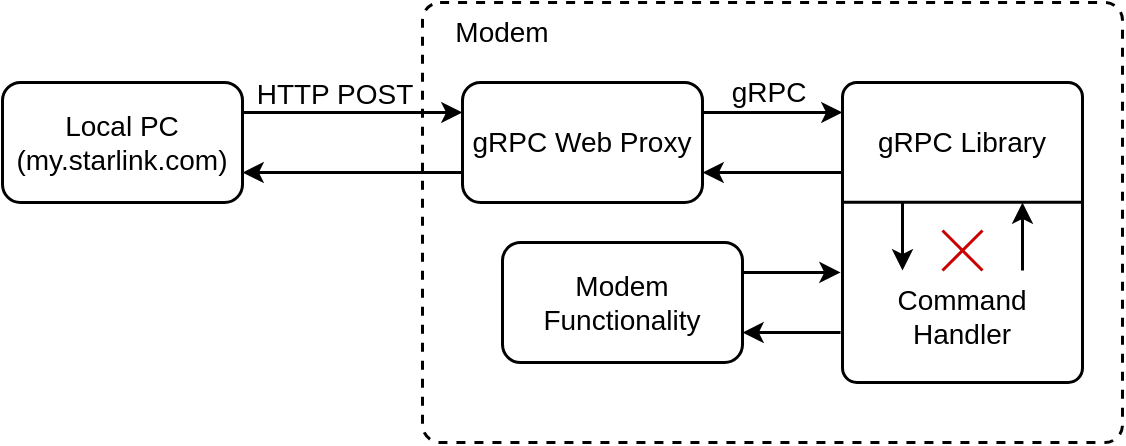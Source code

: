 <mxfile version="20.6.1" type="device"><diagram id="kPO8DqhDdS2w2q7FTMM9" name="Page-1"><mxGraphModel dx="1377" dy="808" grid="1" gridSize="10" guides="1" tooltips="1" connect="1" arrows="1" fold="1" page="1" pageScale="1" pageWidth="1169" pageHeight="827" math="0" shadow="0"><root><mxCell id="0"/><mxCell id="1" parent="0"/><mxCell id="712wQPdQTwfeN4XbYHFb-10" value="" style="rounded=1;whiteSpace=wrap;html=1;sketch=0;container=1;recursiveResize=0;arcSize=4;dashed=1;fontSize=14;strokeWidth=1.5;" vertex="1" parent="1"><mxGeometry x="330" y="300" width="350" height="220" as="geometry"/></mxCell><mxCell id="712wQPdQTwfeN4XbYHFb-22" style="edgeStyle=orthogonalEdgeStyle;rounded=0;orthogonalLoop=1;jettySize=auto;html=1;exitX=1;exitY=0.25;exitDx=0;exitDy=0;entryX=0;entryY=0;entryDx=0;entryDy=0;strokeWidth=1.5;fontFamily=Helvetica;fontSize=14;endArrow=classic;endFill=1;" edge="1" parent="712wQPdQTwfeN4XbYHFb-10" source="712wQPdQTwfeN4XbYHFb-6" target="712wQPdQTwfeN4XbYHFb-21"><mxGeometry relative="1" as="geometry"><Array as="points"><mxPoint x="190" y="55"/><mxPoint x="190" y="55"/></Array></mxGeometry></mxCell><mxCell id="712wQPdQTwfeN4XbYHFb-27" value="gRPC" style="edgeLabel;html=1;align=center;verticalAlign=middle;resizable=0;points=[];fontSize=14;fontFamily=Helvetica;labelBackgroundColor=none;" vertex="1" connectable="0" parent="712wQPdQTwfeN4XbYHFb-22"><mxGeometry x="-0.008" relative="1" as="geometry"><mxPoint x="-2" y="-10" as="offset"/></mxGeometry></mxCell><mxCell id="712wQPdQTwfeN4XbYHFb-6" value="gRPC Web Proxy" style="rounded=1;whiteSpace=wrap;html=1;sketch=0;fontSize=14;strokeWidth=1.5;" vertex="1" parent="712wQPdQTwfeN4XbYHFb-10"><mxGeometry x="20" y="40" width="120" height="60" as="geometry"/></mxCell><mxCell id="712wQPdQTwfeN4XbYHFb-15" value="Modem" style="text;html=1;strokeColor=none;fillColor=none;align=center;verticalAlign=middle;whiteSpace=wrap;rounded=0;dashed=1;sketch=0;fontSize=14;strokeWidth=1.5;" vertex="1" parent="712wQPdQTwfeN4XbYHFb-10"><mxGeometry x="10" width="60" height="30" as="geometry"/></mxCell><mxCell id="712wQPdQTwfeN4XbYHFb-24" style="edgeStyle=orthogonalEdgeStyle;rounded=0;orthogonalLoop=1;jettySize=auto;html=1;exitX=0;exitY=1;exitDx=0;exitDy=0;entryX=1;entryY=0.75;entryDx=0;entryDy=0;strokeWidth=1.5;fontFamily=Helvetica;fontSize=14;endArrow=classic;endFill=1;" edge="1" parent="712wQPdQTwfeN4XbYHFb-10" source="712wQPdQTwfeN4XbYHFb-21" target="712wQPdQTwfeN4XbYHFb-6"><mxGeometry relative="1" as="geometry"><Array as="points"><mxPoint x="180" y="85"/><mxPoint x="180" y="85"/></Array></mxGeometry></mxCell><mxCell id="712wQPdQTwfeN4XbYHFb-26" value="" style="group" vertex="1" connectable="0" parent="712wQPdQTwfeN4XbYHFb-10"><mxGeometry x="210" y="40" width="120" height="150" as="geometry"/></mxCell><mxCell id="712wQPdQTwfeN4XbYHFb-8" value="&lt;br&gt;&lt;br&gt;&lt;br&gt;&lt;br&gt;&lt;br&gt;Command&lt;br&gt;Handler" style="rounded=1;whiteSpace=wrap;html=1;fontSize=14;strokeWidth=1.5;arcSize=6;" vertex="1" parent="712wQPdQTwfeN4XbYHFb-26"><mxGeometry width="120" height="150" as="geometry"/></mxCell><mxCell id="712wQPdQTwfeN4XbYHFb-21" value="gRPC Library" style="text;html=1;strokeColor=none;fillColor=none;align=center;verticalAlign=middle;whiteSpace=wrap;rounded=0;dashed=1;sketch=0;strokeWidth=1.5;fontFamily=Helvetica;fontSize=14;" vertex="1" parent="712wQPdQTwfeN4XbYHFb-26"><mxGeometry y="15" width="120" height="30" as="geometry"/></mxCell><mxCell id="712wQPdQTwfeN4XbYHFb-20" value="" style="endArrow=none;html=1;rounded=0;fontFamily=FoundrySterling-Book;fontSize=14;exitX=-0.001;exitY=0.399;exitDx=0;exitDy=0;exitPerimeter=0;entryX=0.999;entryY=0.399;entryDx=0;entryDy=0;entryPerimeter=0;strokeWidth=1.5;" edge="1" parent="712wQPdQTwfeN4XbYHFb-26" source="712wQPdQTwfeN4XbYHFb-8" target="712wQPdQTwfeN4XbYHFb-8"><mxGeometry width="50" height="50" relative="1" as="geometry"><mxPoint x="180" y="90" as="sourcePoint"/><mxPoint x="230" y="40" as="targetPoint"/></mxGeometry></mxCell><mxCell id="712wQPdQTwfeN4XbYHFb-29" value="" style="endArrow=classic;html=1;rounded=0;strokeWidth=1.5;fontFamily=Helvetica;fontSize=14;" edge="1" parent="712wQPdQTwfeN4XbYHFb-26"><mxGeometry width="50" height="50" relative="1" as="geometry"><mxPoint x="90" y="94" as="sourcePoint"/><mxPoint x="90" y="60" as="targetPoint"/></mxGeometry></mxCell><mxCell id="712wQPdQTwfeN4XbYHFb-28" value="" style="endArrow=classic;html=1;rounded=0;strokeWidth=1.5;fontFamily=Helvetica;fontSize=14;" edge="1" parent="712wQPdQTwfeN4XbYHFb-26"><mxGeometry width="50" height="50" relative="1" as="geometry"><mxPoint x="30" y="60" as="sourcePoint"/><mxPoint x="30" y="94" as="targetPoint"/></mxGeometry></mxCell><mxCell id="712wQPdQTwfeN4XbYHFb-33" value="" style="group" vertex="1" connectable="0" parent="712wQPdQTwfeN4XbYHFb-26"><mxGeometry x="50" y="74" width="20" height="20" as="geometry"/></mxCell><mxCell id="712wQPdQTwfeN4XbYHFb-30" value="" style="endArrow=none;html=1;rounded=0;strokeWidth=1.5;fontFamily=Helvetica;fontSize=14;strokeColor=#CC0000;" edge="1" parent="712wQPdQTwfeN4XbYHFb-33"><mxGeometry width="50" height="50" relative="1" as="geometry"><mxPoint as="sourcePoint"/><mxPoint x="20" y="20" as="targetPoint"/></mxGeometry></mxCell><mxCell id="712wQPdQTwfeN4XbYHFb-31" value="" style="endArrow=none;html=1;rounded=0;strokeWidth=1.5;fontFamily=Helvetica;fontSize=14;strokeColor=#CC0000;" edge="1" parent="712wQPdQTwfeN4XbYHFb-33"><mxGeometry width="50" height="50" relative="1" as="geometry"><mxPoint y="20" as="sourcePoint"/><mxPoint x="20" as="targetPoint"/></mxGeometry></mxCell><mxCell id="712wQPdQTwfeN4XbYHFb-36" style="edgeStyle=orthogonalEdgeStyle;rounded=0;orthogonalLoop=1;jettySize=auto;html=1;exitX=1;exitY=0.25;exitDx=0;exitDy=0;entryX=-0.008;entryY=0.633;entryDx=0;entryDy=0;entryPerimeter=0;strokeColor=#000000;strokeWidth=1.5;fontFamily=Helvetica;fontSize=14;endArrow=classic;endFill=1;" edge="1" parent="712wQPdQTwfeN4XbYHFb-10" source="712wQPdQTwfeN4XbYHFb-34" target="712wQPdQTwfeN4XbYHFb-8"><mxGeometry relative="1" as="geometry"/></mxCell><mxCell id="712wQPdQTwfeN4XbYHFb-34" value="Modem Functionality" style="rounded=1;whiteSpace=wrap;html=1;labelBackgroundColor=none;sketch=0;strokeWidth=1.5;fontFamily=Helvetica;fontSize=14;" vertex="1" parent="712wQPdQTwfeN4XbYHFb-10"><mxGeometry x="40" y="120" width="120" height="60" as="geometry"/></mxCell><mxCell id="712wQPdQTwfeN4XbYHFb-37" style="edgeStyle=orthogonalEdgeStyle;rounded=0;orthogonalLoop=1;jettySize=auto;html=1;exitX=-0.008;exitY=0.833;exitDx=0;exitDy=0;entryX=1;entryY=0.75;entryDx=0;entryDy=0;strokeColor=#000000;strokeWidth=1.5;fontFamily=Helvetica;fontSize=14;endArrow=classic;endFill=1;exitPerimeter=0;" edge="1" parent="712wQPdQTwfeN4XbYHFb-10" source="712wQPdQTwfeN4XbYHFb-8" target="712wQPdQTwfeN4XbYHFb-34"><mxGeometry relative="1" as="geometry"/></mxCell><mxCell id="712wQPdQTwfeN4XbYHFb-16" style="edgeStyle=orthogonalEdgeStyle;rounded=0;orthogonalLoop=1;jettySize=auto;html=1;exitX=1;exitY=0.25;exitDx=0;exitDy=0;entryX=0;entryY=0.25;entryDx=0;entryDy=0;fontFamily=FoundrySterling-Book;fontSize=14;endArrow=classic;endFill=1;strokeWidth=1.5;" edge="1" parent="1" source="712wQPdQTwfeN4XbYHFb-5" target="712wQPdQTwfeN4XbYHFb-6"><mxGeometry relative="1" as="geometry"/></mxCell><mxCell id="712wQPdQTwfeN4XbYHFb-25" value="HTTP POST" style="edgeLabel;html=1;align=center;verticalAlign=middle;resizable=0;points=[];fontSize=14;fontFamily=Helvetica;labelBackgroundColor=none;" vertex="1" connectable="0" parent="712wQPdQTwfeN4XbYHFb-16"><mxGeometry x="-0.366" relative="1" as="geometry"><mxPoint x="11" y="-9" as="offset"/></mxGeometry></mxCell><mxCell id="712wQPdQTwfeN4XbYHFb-5" value="Local PC&lt;br style=&quot;font-size: 14px;&quot;&gt;(my.starlink.com)" style="rounded=1;whiteSpace=wrap;html=1;fontSize=14;strokeWidth=1.5;" vertex="1" parent="1"><mxGeometry x="120" y="340" width="120" height="60" as="geometry"/></mxCell><mxCell id="712wQPdQTwfeN4XbYHFb-17" style="edgeStyle=orthogonalEdgeStyle;rounded=0;orthogonalLoop=1;jettySize=auto;html=1;exitX=0;exitY=0.75;exitDx=0;exitDy=0;entryX=1;entryY=0.75;entryDx=0;entryDy=0;fontFamily=FoundrySterling-Book;fontSize=14;endArrow=classic;endFill=1;strokeWidth=1.5;" edge="1" parent="1" source="712wQPdQTwfeN4XbYHFb-6" target="712wQPdQTwfeN4XbYHFb-5"><mxGeometry relative="1" as="geometry"/></mxCell></root></mxGraphModel></diagram></mxfile>